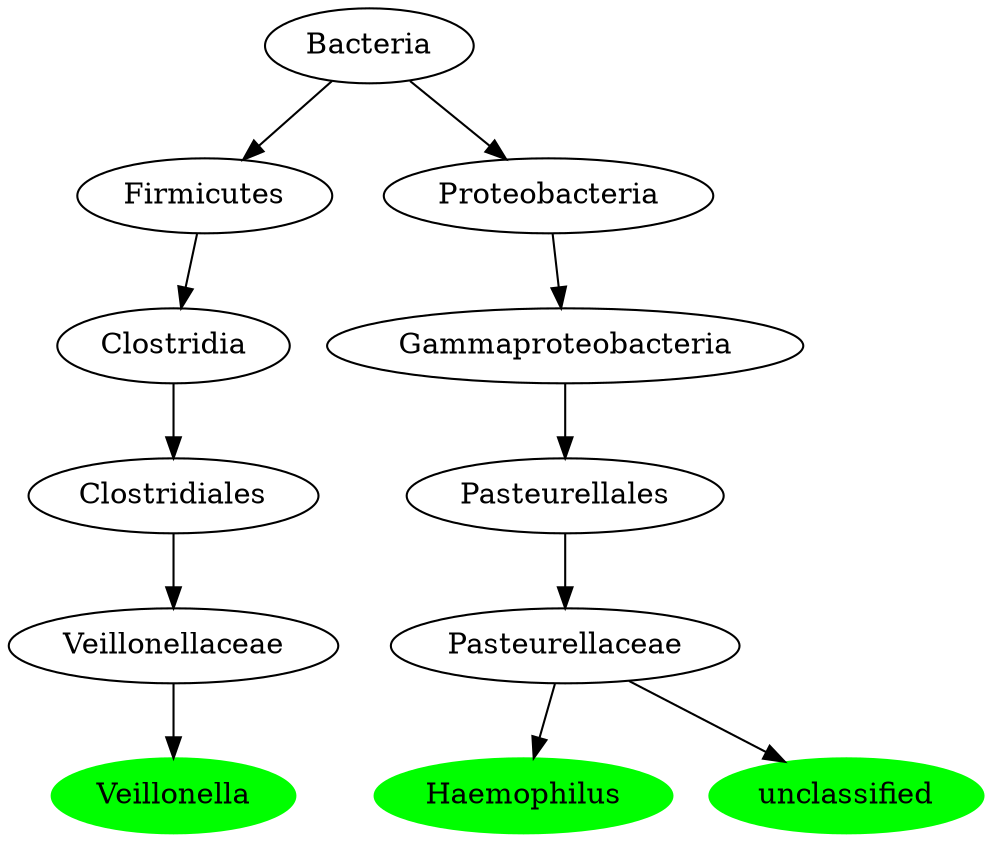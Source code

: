 digraph G { 
	VeillonellaceaeVeillonella [label="Veillonella", color="green", style=filled];
	ClostridialesVeillonellaceae [label="Veillonellaceae"];
	VeillonellaceaeVeillonella [label="Veillonella"];
	ClostridialesVeillonellaceae -> VeillonellaceaeVeillonella;
	ClostridiaClostridiales [label="Clostridiales"];
	ClostridialesVeillonellaceae [label="Veillonellaceae"];
	ClostridiaClostridiales -> ClostridialesVeillonellaceae;
	FirmicutesClostridia [label="Clostridia"];
	ClostridiaClostridiales [label="Clostridiales"];
	FirmicutesClostridia -> ClostridiaClostridiales;
	BacteriaFirmicutes [label="Firmicutes"];
	FirmicutesClostridia [label="Clostridia"];
	BacteriaFirmicutes -> FirmicutesClostridia;
	Bacteria [label="Bacteria"];
	BacteriaFirmicutes [label="Firmicutes"];
	Bacteria -> BacteriaFirmicutes;
	PasteurellaceaeHaemophilus [label="Haemophilus", color="green", style=filled];
	PasteurellalesPasteurellaceae [label="Pasteurellaceae"];
	PasteurellaceaeHaemophilus [label="Haemophilus"];
	PasteurellalesPasteurellaceae -> PasteurellaceaeHaemophilus;
	GammaproteobacteriaPasteurellales [label="Pasteurellales"];
	PasteurellalesPasteurellaceae [label="Pasteurellaceae"];
	GammaproteobacteriaPasteurellales -> PasteurellalesPasteurellaceae;
	ProteobacteriaGammaproteobacteria [label="Gammaproteobacteria"];
	GammaproteobacteriaPasteurellales [label="Pasteurellales"];
	ProteobacteriaGammaproteobacteria -> GammaproteobacteriaPasteurellales;
	BacteriaProteobacteria [label="Proteobacteria"];
	ProteobacteriaGammaproteobacteria [label="Gammaproteobacteria"];
	BacteriaProteobacteria -> ProteobacteriaGammaproteobacteria;
	Bacteria [label="Bacteria"];
	BacteriaProteobacteria [label="Proteobacteria"];
	Bacteria -> BacteriaProteobacteria;
	Pasteurellaceaeunclassified [label="unclassified", color="green", style=filled];
	PasteurellalesPasteurellaceae [label="Pasteurellaceae"];
	Pasteurellaceaeunclassified [label="unclassified"];
	PasteurellalesPasteurellaceae -> Pasteurellaceaeunclassified;

 }